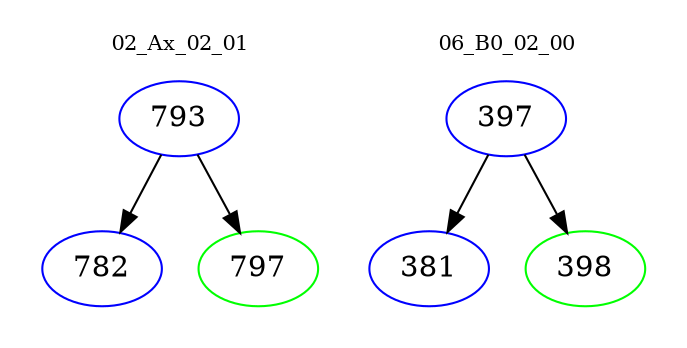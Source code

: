 digraph{
subgraph cluster_0 {
color = white
label = "02_Ax_02_01";
fontsize=10;
T0_793 [label="793", color="blue"]
T0_793 -> T0_782 [color="black"]
T0_782 [label="782", color="blue"]
T0_793 -> T0_797 [color="black"]
T0_797 [label="797", color="green"]
}
subgraph cluster_1 {
color = white
label = "06_B0_02_00";
fontsize=10;
T1_397 [label="397", color="blue"]
T1_397 -> T1_381 [color="black"]
T1_381 [label="381", color="blue"]
T1_397 -> T1_398 [color="black"]
T1_398 [label="398", color="green"]
}
}
